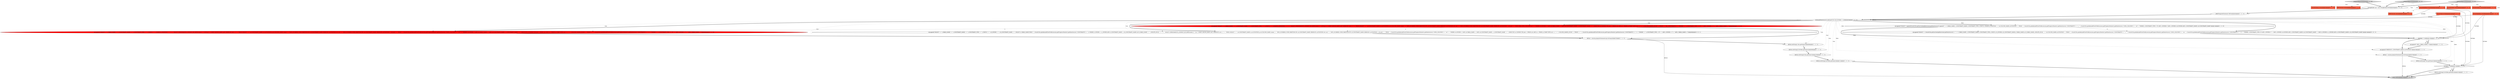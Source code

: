digraph {
27 [style = filled, label = "sql.append(\"SELECT \" + \" c.TABLE_NAME,\" + \" c.CONSTRAINT_NAME,\" + \" c.CONSTRAINT_TYPE,\" + \" c.STATUS,\" + \" c.R_OWNER,\" + \" c.R_CONSTRAINT_NAME,\" + \" (SELECT rc.TABLE_NAME FROM \" + OracleUtils.getAdminAllViewPrefix(session.getProgressMonitor(),getDataSource(),\"CONSTRAINTS\") + \" rc WHERE rc.OWNER = c.r_OWNER AND rc.CONSTRAINT_NAME = c.R_CONSTRAINT_NAME) AS R_TABLE_NAME,\" + \" c.DELETE_RULE,\" + \" (\" + \" SELECT LTRIM(MAX(SYS_CONNECT_BY_PATH(cname || ':' || p,',')) KEEP (DENSE_RANK LAST ORDER BY curr),',') \" + \" FROM (SELECT \" + \" col.CONSTRAINT_NAME cn,col.POSITION p,col.COLUMN_NAME cname,\" + \" ROW_NUMBER() OVER (PARTITION BY col.CONSTRAINT_NAME ORDER BY col.POSITION) AS curr,\" + \" ROW_NUMBER() OVER (PARTITION BY col.CONSTRAINT_NAME ORDER BY col.POSITION) -1 AS prev\" + \" FROM \" + OracleUtils.getAdminAllViewPrefix(session.getProgressMonitor(),getDataSource(),\"CONS_COLUMNS\") + \" col \" + \" WHERE col.OWNER =? AND col.TABLE_NAME = ? AND col.CONSTRAINT_NAME = c.CONSTRAINT_NAME \" + \" ) GROUP BY cn CONNECT BY prev = PRIOR curr AND cn = PRIOR cn START WITH curr = 1 \" + \" ) COLUMN_NAMES_NUMS\" + \"FROM\" + \" \" + OracleUtils.getAdminAllViewPrefix(session.getProgressMonitor(),getDataSource(),\"CONSTRAINTS\") + \" c\" + \"WHERE\" + \" c.CONSTRAINT_TYPE = 'R'\" + \" AND c.OWNER = ?\" + \" AND c.TABLE_NAME = ?\")@@@6@@@['0', '0', '1']", fillcolor = white, shape = ellipse image = "AAA0AAABBB3BBB"];
6 [style = filled, label = "sql.append(\"SELECT \").append(OracleUtils.getSysCatalogHint(owner.getDataSource())).append(\"\" + \"c.TABLE_NAME, c.CONSTRAINT_NAME,c.CONSTRAINT_TYPE,c.STATUS,c.SEARCH_CONDITION,\" + \"col.COLUMN_NAME,col.POSITION\" + \"FROM \" + OracleUtils.getAdminAllViewPrefix(session.getProgressMonitor(),getDataSource(),\"CONSTRAINTS\") + \" c, \" + OracleUtils.getAdminAllViewPrefix(session.getProgressMonitor(),getDataSource(),\"CONS_COLUMNS\") + \" col\" + \"WHERE c.CONSTRAINT_TYPE<>'R' AND c.OWNER=? AND c.OWNER=col.OWNER AND c.CONSTRAINT_NAME=col.CONSTRAINT_NAME\")@@@14@@@['1', '1', '0']", fillcolor = white, shape = ellipse image = "AAA0AAABBB1BBB"];
7 [style = filled, label = "sql.append(\"SELECT\" + \" c.TABLE_NAME,\" + \" c.CONSTRAINT_NAME,\" + \" c.CONSTRAINT_TYPE,\" + \" c.STATUS,\" + \" c.SEARCH_CONDITION,\" + \" (\" + \" SELECT LTRIM(MAX(SYS_CONNECT_BY_PATH(cname || ':' || NVL(p,1),',')) KEEP (DENSE_RANK LAST ORDER BY curr),',') \" + \" FROM (SELECT \" + \" col.CONSTRAINT_NAME cn,col.POSITION p,col.COLUMN_NAME cname,\" + \" ROW_NUMBER() OVER (PARTITION BY col.CONSTRAINT_NAME ORDER BY col.POSITION) AS curr,\" + \" ROW_NUMBER() OVER (PARTITION BY col.CONSTRAINT_NAME ORDER BY col.POSITION) -1 AS prev\" + \" FROM DBA_CONS_COLUMNS col \" + \" WHERE col.OWNER =? AND col.TABLE_NAME = ? AND col.CONSTRAINT_NAME = c.CONSTRAINT_NAME \" + \" ) GROUP BY cn CONNECT BY prev = PRIOR curr AND cn = PRIOR cn START WITH curr = 1 \" + \" ) COLUMN_NAMES_NUMS\" + \"FROM\" + \" ALL_CONSTRAINTS c\" + \"WHERE\" + \" c.CONSTRAINT_TYPE <> 'R'\" + \" AND c.OWNER = ?\" + \" AND c.TABLE_NAME = ?\")@@@6@@@['1', '0', '0']", fillcolor = red, shape = ellipse image = "AAA1AAABBB1BBB"];
14 [style = filled, label = "JDBCPreparedStatement dbStat@@@4@@@['1', '1', '1']", fillcolor = white, shape = ellipse image = "AAA0AAABBB1BBB"];
24 [style = filled, label = "sql.append(\"SELECT\" + \" c.TABLE_NAME,\" + \" c.CONSTRAINT_NAME,\" + \" c.CONSTRAINT_TYPE,\" + \" c.STATUS,\" + \" c.SEARCH_CONDITION,\" + \" (\" + \" SELECT LTRIM(MAX(SYS_CONNECT_BY_PATH(cname || ':' || NVL(p,1),',')) KEEP (DENSE_RANK LAST ORDER BY curr),',') \" + \" FROM (SELECT \" + \" col.CONSTRAINT_NAME cn,col.POSITION p,col.COLUMN_NAME cname,\" + \" ROW_NUMBER() OVER (PARTITION BY col.CONSTRAINT_NAME ORDER BY col.POSITION) AS curr,\" + \" ROW_NUMBER() OVER (PARTITION BY col.CONSTRAINT_NAME ORDER BY col.POSITION) -1 AS prev\" + \" FROM \" + OracleUtils.getAdminAllViewPrefix(session.getProgressMonitor(),getDataSource(),\"CONS_COLUMNS\") + \" col \" + \" WHERE col.OWNER =? AND col.TABLE_NAME = ? AND col.CONSTRAINT_NAME = c.CONSTRAINT_NAME \" + \" ) GROUP BY cn CONNECT BY prev = PRIOR curr AND cn = PRIOR cn START WITH curr = 1 \" + \" ) COLUMN_NAMES_NUMS\" + \"FROM\" + \" \" + OracleUtils.getAdminAllViewPrefix(session.getProgressMonitor(),getDataSource(),\"CONSTRAINTS\") + \" c\" + \"WHERE\" + \" c.CONSTRAINT_TYPE <> 'R'\" + \" AND c.OWNER = ?\" + \" AND c.TABLE_NAME = ?\")@@@6@@@['0', '1', '0']", fillcolor = red, shape = ellipse image = "AAA1AAABBB2BBB"];
5 [style = filled, label = "prepareObjectsStatement['1', '0', '0']", fillcolor = lightgray, shape = diamond image = "AAA0AAABBB1BBB"];
8 [style = filled, label = "dbStat.setString(3,this.getName())@@@10@@@['1', '1', '1']", fillcolor = white, shape = ellipse image = "AAA0AAABBB1BBB"];
9 [style = filled, label = "forTable != null@@@21@@@['1', '1', '1']", fillcolor = white, shape = diamond image = "AAA0AAABBB1BBB"];
16 [style = filled, label = "dbStat = session.prepareStatement(sql.toString())@@@7@@@['1', '1', '1']", fillcolor = white, shape = ellipse image = "AAA0AAABBB1BBB"];
29 [style = filled, label = "OracleSchema owner@@@2@@@['0', '0', '1']", fillcolor = tomato, shape = box image = "AAA0AAABBB3BBB"];
4 [style = filled, label = "StringBuilder sql = new StringBuilder(500)@@@3@@@['1', '1', '1']", fillcolor = white, shape = ellipse image = "AAA0AAABBB1BBB"];
15 [style = filled, label = "dbStat.setString(4,forTable.getName())@@@11@@@['1', '1', '1']", fillcolor = white, shape = ellipse image = "AAA0AAABBB1BBB"];
20 [style = filled, label = "owner.getDataSource().isAtLeastV10() && forTable != null@@@5@@@['1', '1', '1']", fillcolor = white, shape = diamond image = "AAA0AAABBB1BBB"];
31 [style = filled, label = "JDBCSession session@@@2@@@['0', '0', '1']", fillcolor = tomato, shape = box image = "AAA0AAABBB3BBB"];
3 [style = filled, label = "OracleTableBase forTable@@@2@@@['1', '0', '0']", fillcolor = tomato, shape = box image = "AAA0AAABBB1BBB"];
13 [style = filled, label = "forTable != null@@@15@@@['1', '1', '1']", fillcolor = white, shape = diamond image = "AAA0AAABBB1BBB"];
0 [style = filled, label = "sql.append(\" AND c.TABLE_NAME=?\")@@@16@@@['1', '1', '1']", fillcolor = white, shape = ellipse image = "AAA0AAABBB1BBB"];
1 [style = filled, label = "sql.append(\"ORDER BY c.CONSTRAINT_NAME,col.POSITION\")@@@18@@@['1', '1', '1']", fillcolor = white, shape = ellipse image = "AAA0AAABBB1BBB"];
23 [style = filled, label = "JDBCSession session@@@2@@@['0', '1', '0']", fillcolor = tomato, shape = box image = "AAA0AAABBB2BBB"];
25 [style = filled, label = "prepareObjectsStatement['0', '1', '0']", fillcolor = lightgray, shape = diamond image = "AAA0AAABBB2BBB"];
19 [style = filled, label = "return dbStat@@@25@@@['1', '1', '1']", fillcolor = lightgray, shape = ellipse image = "AAA0AAABBB1BBB"];
2 [style = filled, label = "OracleSchema owner@@@2@@@['1', '0', '0']", fillcolor = tomato, shape = box image = "AAA0AAABBB1BBB"];
21 [style = filled, label = "dbStat.setString(2,forTable.getName())@@@22@@@['1', '1', '1']", fillcolor = white, shape = ellipse image = "AAA0AAABBB1BBB"];
17 [style = filled, label = "dbStat.setString(1,this.getName())@@@8@@@['1', '1', '1']", fillcolor = white, shape = ellipse image = "AAA0AAABBB1BBB"];
30 [style = filled, label = "prepareObjectsStatement['0', '0', '1']", fillcolor = lightgray, shape = diamond image = "AAA0AAABBB3BBB"];
12 [style = filled, label = "dbStat = session.prepareStatement(sql.toString())@@@19@@@['1', '1', '1']", fillcolor = white, shape = ellipse image = "AAA0AAABBB1BBB"];
10 [style = filled, label = "OracleTableBase forTable@@@2@@@['1', '1', '0']", fillcolor = tomato, shape = box image = "AAA0AAABBB1BBB"];
18 [style = filled, label = "dbStat.setString(1,this.getName())@@@20@@@['1', '1', '1']", fillcolor = white, shape = ellipse image = "AAA0AAABBB1BBB"];
26 [style = filled, label = "OracleTable forTable@@@2@@@['0', '0', '1']", fillcolor = tomato, shape = box image = "AAA0AAABBB3BBB"];
11 [style = filled, label = "dbStat.setString(2,forTable.getName())@@@9@@@['1', '1', '1']", fillcolor = white, shape = ellipse image = "AAA0AAABBB1BBB"];
28 [style = filled, label = "sql.append(\"SELECT \" + OracleUtils.getSysCatalogHint(owner.getDataSource()) + \" \" + \"c.TABLE_NAME, c.CONSTRAINT_NAME,c.CONSTRAINT_TYPE,c.STATUS,c.R_OWNER,c.R_CONSTRAINT_NAME,rc.TABLE_NAME as R_TABLE_NAME,c.DELETE_RULE, \" + \"col.COLUMN_NAME,col.POSITION\" + \"FROM \" + OracleUtils.getAdminAllViewPrefix(session.getProgressMonitor(),getDataSource(),\"CONSTRAINTS\") + \" c, \" + OracleUtils.getAdminAllViewPrefix(session.getProgressMonitor(),getDataSource(),\"CONS_COLUMNS\") + \" col, \" + OracleUtils.getAdminAllViewPrefix(session.getProgressMonitor(),getDataSource(),\"CONSTRAINTS\") + \" rc\" + \"WHERE c.CONSTRAINT_TYPE='R' AND c.OWNER=?\" + \"AND c.OWNER=col.OWNER AND c.CONSTRAINT_NAME=col.CONSTRAINT_NAME\" + \"AND rc.OWNER=c.r_OWNER AND rc.CONSTRAINT_NAME=c.R_CONSTRAINT_NAME\")@@@14@@@['0', '0', '1']", fillcolor = white, shape = ellipse image = "AAA0AAABBB3BBB"];
22 [style = filled, label = "OracleSchema owner@@@2@@@['0', '1', '0']", fillcolor = tomato, shape = box image = "AAA0AAABBB2BBB"];
26->20 [style = solid, label="forTable"];
4->14 [style = bold, label=""];
20->1 [style = dotted, label="false"];
20->6 [style = dotted, label="false"];
8->15 [style = bold, label=""];
20->9 [style = dotted, label="false"];
21->19 [style = bold, label=""];
20->11 [style = dotted, label="true"];
20->24 [style = dotted, label="true"];
10->9 [style = solid, label="forTable"];
20->17 [style = dotted, label="true"];
12->19 [style = solid, label="dbStat"];
20->8 [style = dotted, label="true"];
5->10 [style = dotted, label="true"];
3->20 [style = solid, label="forTable"];
20->28 [style = bold, label=""];
10->31 [style = dashed, label="0"];
25->4 [style = bold, label=""];
20->27 [style = dotted, label="true"];
28->13 [style = bold, label=""];
30->26 [style = dotted, label="true"];
20->6 [style = bold, label=""];
16->17 [style = bold, label=""];
27->16 [style = bold, label=""];
3->13 [style = solid, label="forTable"];
15->19 [style = bold, label=""];
20->7 [style = dotted, label="true"];
9->21 [style = dotted, label="true"];
5->3 [style = dotted, label="true"];
26->9 [style = solid, label="forTable"];
20->16 [style = dotted, label="true"];
13->1 [style = bold, label=""];
20->27 [style = bold, label=""];
10->20 [style = solid, label="forTable"];
7->27 [style = dashed, label="0"];
24->16 [style = bold, label=""];
30->29 [style = dotted, label="true"];
6->28 [style = dashed, label="0"];
26->13 [style = solid, label="forTable"];
20->12 [style = dotted, label="false"];
30->31 [style = dotted, label="true"];
7->24 [style = dashed, label="0"];
13->0 [style = dotted, label="true"];
30->4 [style = bold, label=""];
0->1 [style = bold, label=""];
6->13 [style = bold, label=""];
5->4 [style = bold, label=""];
7->16 [style = bold, label=""];
12->18 [style = bold, label=""];
18->9 [style = bold, label=""];
1->12 [style = bold, label=""];
10->13 [style = solid, label="forTable"];
3->9 [style = solid, label="forTable"];
9->21 [style = bold, label=""];
9->19 [style = bold, label=""];
11->8 [style = bold, label=""];
16->19 [style = solid, label="dbStat"];
25->22 [style = dotted, label="true"];
20->13 [style = dotted, label="false"];
20->28 [style = dotted, label="false"];
20->18 [style = dotted, label="false"];
25->23 [style = dotted, label="true"];
25->10 [style = dotted, label="true"];
20->7 [style = bold, label=""];
20->24 [style = bold, label=""];
5->2 [style = dotted, label="true"];
20->15 [style = dotted, label="true"];
14->20 [style = bold, label=""];
13->0 [style = bold, label=""];
17->11 [style = bold, label=""];
}
